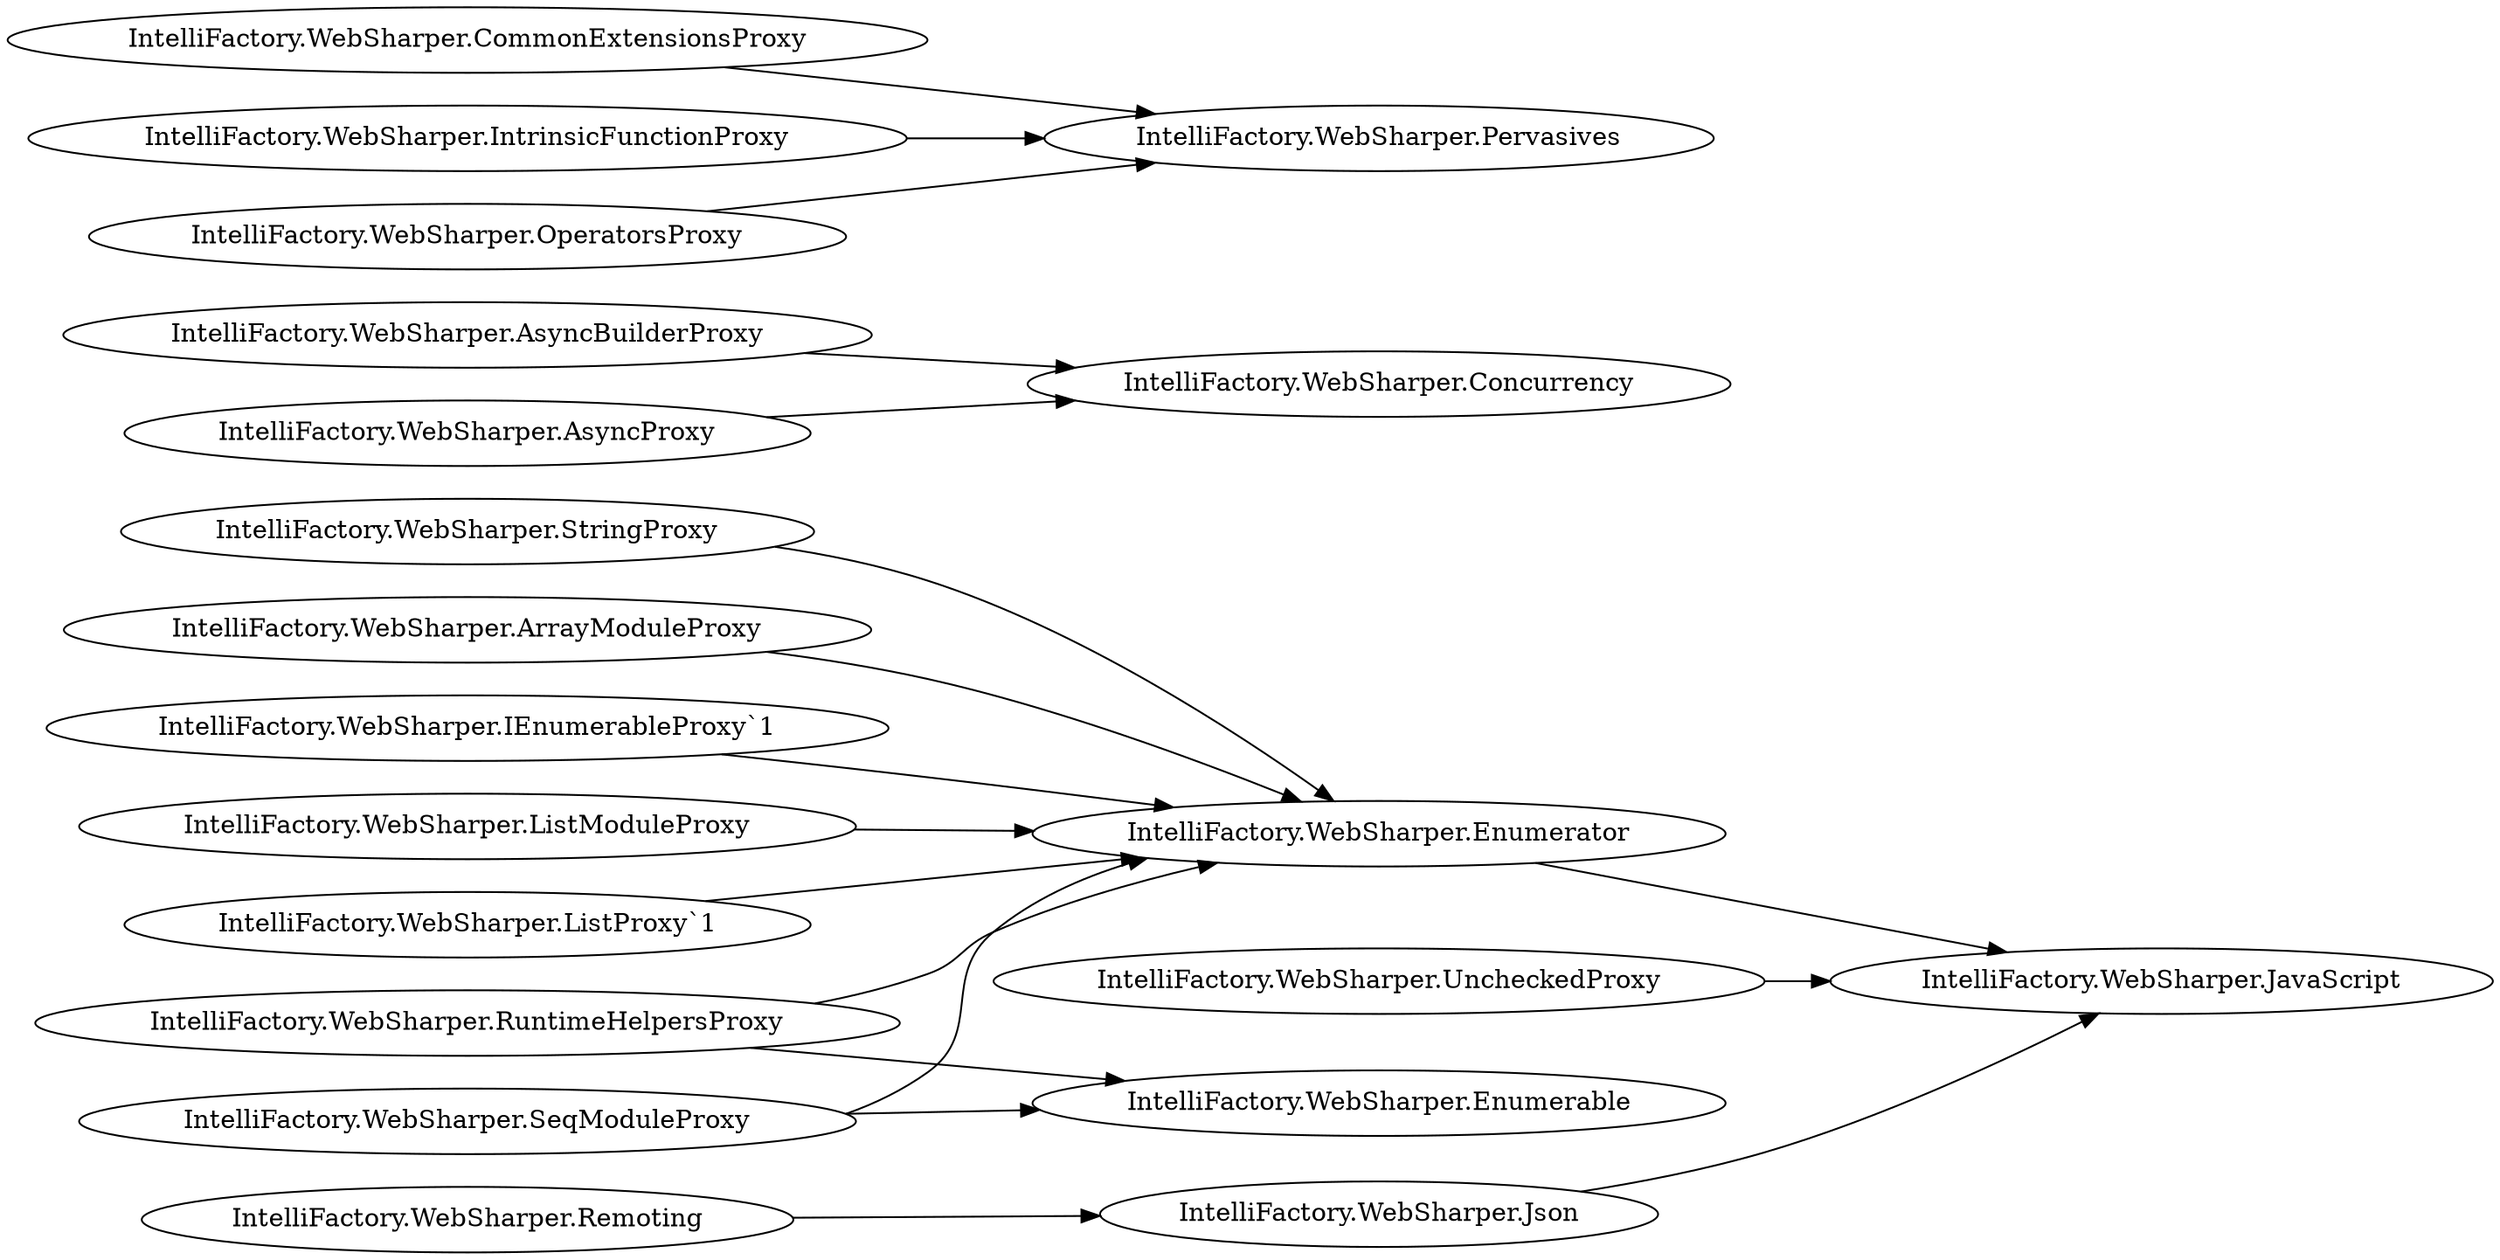 digraph G {
    page="40,60"; 
    ratio=auto;
    rankdir=LR;
    fontsize=10;
   "IntelliFactory.WebSharper.ArrayModuleProxy" -> { rank=none; "IntelliFactory.WebSharper.Enumerator" }
   "IntelliFactory.WebSharper.AsyncBuilderProxy" -> { rank=none; "IntelliFactory.WebSharper.Concurrency" }
   "IntelliFactory.WebSharper.AsyncProxy" -> { rank=none; "IntelliFactory.WebSharper.Concurrency" }
   "IntelliFactory.WebSharper.CommonExtensionsProxy" -> { rank=none; "IntelliFactory.WebSharper.Pervasives" }
   "IntelliFactory.WebSharper.Enumerator" -> { rank=none; "IntelliFactory.WebSharper.JavaScript" }
   "IntelliFactory.WebSharper.IEnumerableProxy`1" -> { rank=none; "IntelliFactory.WebSharper.Enumerator" }
   "IntelliFactory.WebSharper.IntrinsicFunctionProxy" -> { rank=none; "IntelliFactory.WebSharper.Pervasives" }
   "IntelliFactory.WebSharper.Json" -> { rank=none; "IntelliFactory.WebSharper.JavaScript" }
   "IntelliFactory.WebSharper.ListModuleProxy" -> { rank=none; "IntelliFactory.WebSharper.Enumerator" }
   "IntelliFactory.WebSharper.ListProxy`1" -> { rank=none; "IntelliFactory.WebSharper.Enumerator" }
   "IntelliFactory.WebSharper.OperatorsProxy" -> { rank=none; "IntelliFactory.WebSharper.Pervasives" }
   "IntelliFactory.WebSharper.Remoting" -> { rank=none; "IntelliFactory.WebSharper.Json" }
   "IntelliFactory.WebSharper.RuntimeHelpersProxy" -> { rank=none; "IntelliFactory.WebSharper.Enumerable"; "IntelliFactory.WebSharper.Enumerator" }
   "IntelliFactory.WebSharper.SeqModuleProxy" -> { rank=none; "IntelliFactory.WebSharper.Enumerable"; "IntelliFactory.WebSharper.Enumerator" }
   "IntelliFactory.WebSharper.StringProxy" -> { rank=none; "IntelliFactory.WebSharper.Enumerator" }
   "IntelliFactory.WebSharper.UncheckedProxy" -> { rank=none; "IntelliFactory.WebSharper.JavaScript" }
   }
